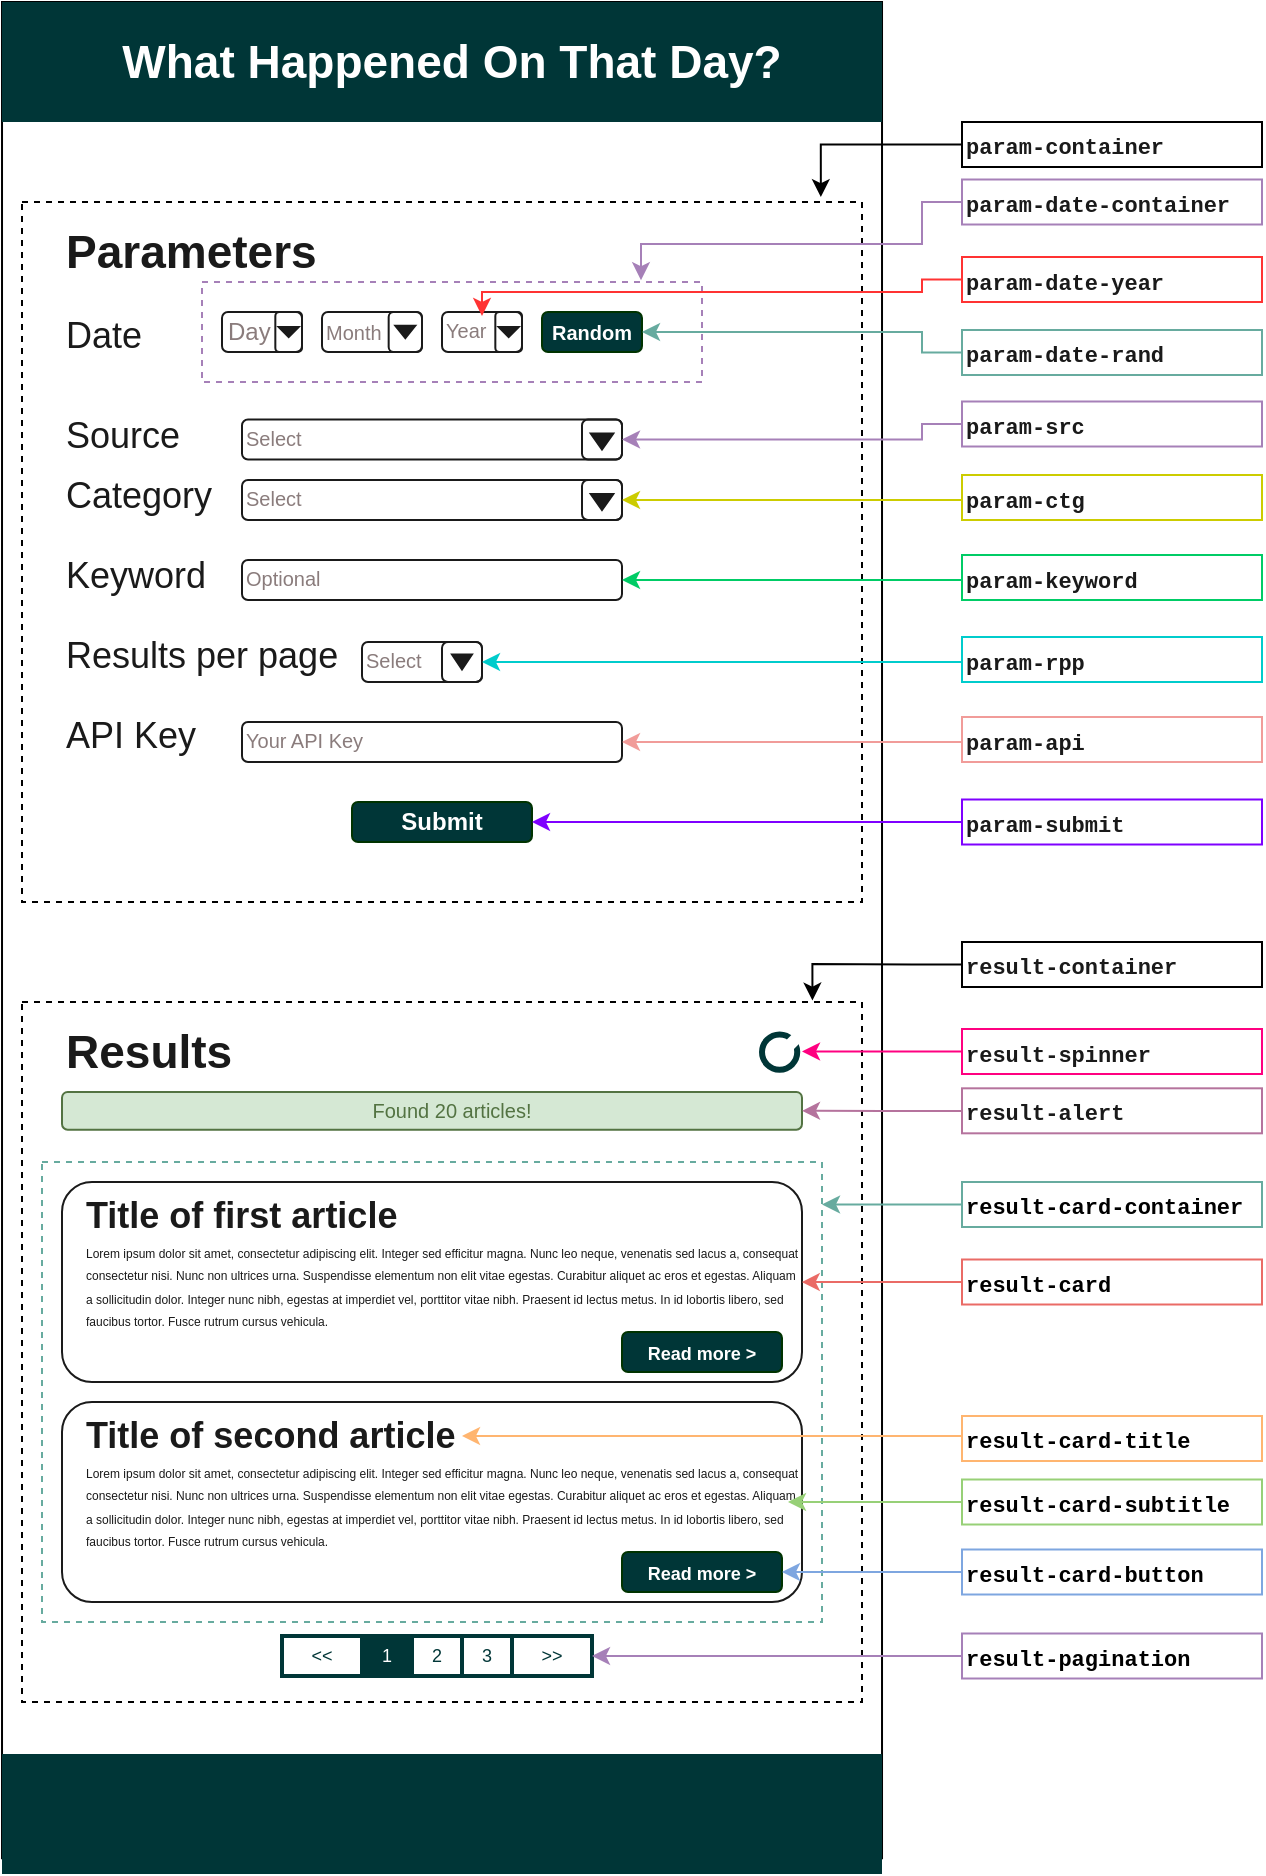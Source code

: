 <mxfile version="20.7.4" type="device"><diagram id="oCm2_WXpaMKiT0WMFbg2" name="Page-1"><mxGraphModel dx="1389" dy="626" grid="1" gridSize="10" guides="1" tooltips="1" connect="1" arrows="1" fold="1" page="0" pageScale="1" pageWidth="1169" pageHeight="827" math="0" shadow="0"><root><mxCell id="0"/><mxCell id="1" parent="0"/><mxCell id="-UzWEQXrL9eR-i7PNAqn-1" value="" style="rounded=0;whiteSpace=wrap;html=1;rotation=90;fillColor=#FFFFFF;strokeColor=default;movable=1;resizable=1;rotatable=1;deletable=1;editable=1;connectable=1;" parent="1" vertex="1"><mxGeometry x="-284.05" y="284.06" width="928.12" height="440" as="geometry"/></mxCell><mxCell id="-UzWEQXrL9eR-i7PNAqn-127" value="" style="rounded=0;whiteSpace=wrap;html=1;strokeColor=#000000;strokeWidth=1;fontFamily=Courier New;fontSize=11;fontColor=#1A1A1A;fillColor=none;dashed=1;movable=1;resizable=1;rotatable=1;deletable=1;editable=1;connectable=1;" parent="1" vertex="1"><mxGeometry x="-30" y="140" width="420" height="350" as="geometry"/></mxCell><mxCell id="-UzWEQXrL9eR-i7PNAqn-124" value="" style="rounded=0;whiteSpace=wrap;html=1;strokeColor=#000000;strokeWidth=1;fontFamily=Courier New;fontSize=11;fontColor=#1A1A1A;fillColor=none;dashed=1;" parent="1" vertex="1"><mxGeometry x="-30" y="540" width="420" height="350" as="geometry"/></mxCell><mxCell id="-CjYnDzaiZ_8pXPsPcxh-1" value="" style="rounded=0;whiteSpace=wrap;html=1;strokeColor=#A680B8;strokeWidth=1;fontFamily=Courier New;fontSize=11;fontColor=#1A1A1A;fillColor=none;dashed=1;movable=1;resizable=1;rotatable=1;deletable=1;editable=1;connectable=1;" parent="1" vertex="1"><mxGeometry x="60" y="180" width="250" height="50" as="geometry"/></mxCell><mxCell id="-UzWEQXrL9eR-i7PNAqn-115" value="" style="rounded=0;whiteSpace=wrap;html=1;strokeColor=#67AB9F;strokeWidth=1;fontFamily=Courier New;fontSize=11;fontColor=#1A1A1A;fillColor=none;dashed=1;" parent="1" vertex="1"><mxGeometry x="-20" y="620" width="390" height="230" as="geometry"/></mxCell><mxCell id="-UzWEQXrL9eR-i7PNAqn-2" value="" style="rounded=0;whiteSpace=wrap;html=1;fillColor=#003637;fontColor=#ffffff;strokeColor=none;" parent="1" vertex="1"><mxGeometry x="-40" y="40" width="440" height="60" as="geometry"/></mxCell><mxCell id="-UzWEQXrL9eR-i7PNAqn-3" value="&lt;font color=&quot;#ffffff&quot; style=&quot;font-size: 23px;&quot;&gt;&lt;b style=&quot;&quot;&gt;What Happened On That Day?&lt;/b&gt;&lt;/font&gt;" style="text;html=1;strokeColor=none;fillColor=none;align=center;verticalAlign=middle;whiteSpace=wrap;rounded=0;" parent="1" vertex="1"><mxGeometry x="-5" y="40" width="380" height="60" as="geometry"/></mxCell><mxCell id="-UzWEQXrL9eR-i7PNAqn-4" value="&lt;font color=&quot;#1a1a1a&quot;&gt;&lt;b&gt;Parameters&lt;/b&gt;&lt;/font&gt;" style="text;html=1;align=left;verticalAlign=middle;whiteSpace=wrap;rounded=0;fontSize=23;" parent="1" vertex="1"><mxGeometry x="-10" y="150" width="160" height="30" as="geometry"/></mxCell><mxCell id="-UzWEQXrL9eR-i7PNAqn-5" value="&lt;font style=&quot;font-size: 18px;&quot;&gt;Date&lt;/font&gt;" style="text;html=1;strokeColor=none;fillColor=none;align=left;verticalAlign=middle;whiteSpace=wrap;rounded=0;fontSize=23;fontColor=#1A1A1A;" parent="1" vertex="1"><mxGeometry x="-10" y="190" width="60" height="30" as="geometry"/></mxCell><mxCell id="-UzWEQXrL9eR-i7PNAqn-10" value="" style="group" parent="1" vertex="1" connectable="0"><mxGeometry x="70" y="195" width="40" height="25" as="geometry"/></mxCell><mxCell id="-UzWEQXrL9eR-i7PNAqn-7" value="" style="rounded=1;whiteSpace=wrap;html=1;fontSize=18;fontColor=#1A1A1A;fillColor=none;strokeColor=#1A1A1A;strokeWidth=1;" parent="-UzWEQXrL9eR-i7PNAqn-10" vertex="1"><mxGeometry width="40" height="20" as="geometry"/></mxCell><mxCell id="-UzWEQXrL9eR-i7PNAqn-8" value="" style="rounded=1;whiteSpace=wrap;html=1;strokeColor=#1A1A1A;strokeWidth=1;fontSize=18;fontColor=#1A1A1A;fillColor=none;" parent="-UzWEQXrL9eR-i7PNAqn-10" vertex="1"><mxGeometry x="26.667" width="13.333" height="20" as="geometry"/></mxCell><mxCell id="-UzWEQXrL9eR-i7PNAqn-9" value="" style="triangle;whiteSpace=wrap;html=1;strokeColor=#1A1A1A;strokeWidth=1;fontSize=18;fontColor=#1A1A1A;fillColor=#1A1A1A;rotation=90;" parent="-UzWEQXrL9eR-i7PNAqn-10" vertex="1"><mxGeometry x="30.833" y="5" width="5" height="10" as="geometry"/></mxCell><mxCell id="-UzWEQXrL9eR-i7PNAqn-19" value="&lt;font color=&quot;#8a7c7c&quot; style=&quot;font-size: 12px;&quot;&gt;Day&lt;/font&gt;" style="text;html=1;strokeColor=none;fillColor=none;align=left;verticalAlign=middle;whiteSpace=wrap;rounded=0;strokeWidth=1;fontSize=18;fontColor=#1A1A1A;" parent="-UzWEQXrL9eR-i7PNAqn-10" vertex="1"><mxGeometry x="0.5" y="-2" width="19.5" height="20" as="geometry"/></mxCell><mxCell id="-UzWEQXrL9eR-i7PNAqn-11" value="" style="group" parent="1" vertex="1" connectable="0"><mxGeometry x="120" y="195" width="60" height="20" as="geometry"/></mxCell><mxCell id="r2Bh7aeyQHPM2BDeftLM-1" value="" style="group" vertex="1" connectable="0" parent="-UzWEQXrL9eR-i7PNAqn-11"><mxGeometry y="-2" width="50" height="22" as="geometry"/></mxCell><mxCell id="-UzWEQXrL9eR-i7PNAqn-12" value="" style="rounded=1;whiteSpace=wrap;html=1;fontSize=18;fontColor=#1A1A1A;fillColor=none;strokeColor=#1A1A1A;strokeWidth=1;" parent="r2Bh7aeyQHPM2BDeftLM-1" vertex="1"><mxGeometry y="2" width="50" height="20" as="geometry"/></mxCell><mxCell id="-UzWEQXrL9eR-i7PNAqn-13" value="" style="rounded=1;whiteSpace=wrap;html=1;strokeColor=#1A1A1A;strokeWidth=1;fontSize=18;fontColor=#1A1A1A;fillColor=none;" parent="r2Bh7aeyQHPM2BDeftLM-1" vertex="1"><mxGeometry x="33.333" y="2" width="16.667" height="20" as="geometry"/></mxCell><mxCell id="-UzWEQXrL9eR-i7PNAqn-14" value="" style="triangle;whiteSpace=wrap;html=1;strokeColor=#1A1A1A;strokeWidth=1;fontSize=18;fontColor=#1A1A1A;fillColor=#1A1A1A;rotation=90;" parent="r2Bh7aeyQHPM2BDeftLM-1" vertex="1"><mxGeometry x="38.542" y="7" width="6.25" height="10" as="geometry"/></mxCell><mxCell id="-UzWEQXrL9eR-i7PNAqn-20" value="&lt;font color=&quot;#8a7c7c&quot; style=&quot;font-size: 10px;&quot;&gt;Month&lt;/font&gt;" style="text;html=1;strokeColor=none;fillColor=none;align=left;verticalAlign=middle;whiteSpace=wrap;rounded=0;strokeWidth=1;fontSize=18;fontColor=#1A1A1A;" parent="r2Bh7aeyQHPM2BDeftLM-1" vertex="1"><mxGeometry width="25" height="20" as="geometry"/></mxCell><mxCell id="-UzWEQXrL9eR-i7PNAqn-15" value="" style="group" parent="1" vertex="1" connectable="0"><mxGeometry x="180" y="195" width="40" height="20" as="geometry"/></mxCell><mxCell id="-UzWEQXrL9eR-i7PNAqn-16" value="" style="rounded=1;whiteSpace=wrap;html=1;fontSize=18;fontColor=#1A1A1A;fillColor=none;strokeColor=#1A1A1A;strokeWidth=1;" parent="-UzWEQXrL9eR-i7PNAqn-15" vertex="1"><mxGeometry width="40" height="20" as="geometry"/></mxCell><mxCell id="-UzWEQXrL9eR-i7PNAqn-17" value="" style="rounded=1;whiteSpace=wrap;html=1;strokeColor=#1A1A1A;strokeWidth=1;fontSize=18;fontColor=#1A1A1A;fillColor=none;" parent="-UzWEQXrL9eR-i7PNAqn-15" vertex="1"><mxGeometry x="26.667" width="13.333" height="20" as="geometry"/></mxCell><mxCell id="-UzWEQXrL9eR-i7PNAqn-18" value="" style="triangle;whiteSpace=wrap;html=1;strokeColor=#1A1A1A;strokeWidth=1;fontSize=18;fontColor=#1A1A1A;fillColor=#1A1A1A;rotation=90;" parent="-UzWEQXrL9eR-i7PNAqn-15" vertex="1"><mxGeometry x="30.833" y="5" width="5" height="10" as="geometry"/></mxCell><mxCell id="-UzWEQXrL9eR-i7PNAqn-21" value="&lt;font color=&quot;#8a7c7c&quot; style=&quot;font-size: 10px;&quot;&gt;Year&lt;/font&gt;" style="text;html=1;strokeColor=none;fillColor=none;align=left;verticalAlign=middle;whiteSpace=wrap;rounded=0;strokeWidth=1;fontSize=18;fontColor=#1A1A1A;" parent="-UzWEQXrL9eR-i7PNAqn-15" vertex="1"><mxGeometry y="-3" width="20" height="20" as="geometry"/></mxCell><mxCell id="-UzWEQXrL9eR-i7PNAqn-22" value="&lt;font style=&quot;font-size: 18px;&quot;&gt;Category&lt;/font&gt;" style="text;html=1;strokeColor=none;fillColor=none;align=left;verticalAlign=middle;whiteSpace=wrap;rounded=0;fontSize=23;fontColor=#1A1A1A;" parent="1" vertex="1"><mxGeometry x="-10" y="270" width="90" height="30" as="geometry"/></mxCell><mxCell id="-UzWEQXrL9eR-i7PNAqn-23" value="" style="group" parent="1" vertex="1" connectable="0"><mxGeometry x="80" y="279" width="190" height="21.25" as="geometry"/></mxCell><mxCell id="-UzWEQXrL9eR-i7PNAqn-24" value="" style="rounded=1;whiteSpace=wrap;html=1;fontSize=18;fontColor=#1A1A1A;fillColor=none;strokeColor=#1A1A1A;strokeWidth=1;" parent="-UzWEQXrL9eR-i7PNAqn-23" vertex="1"><mxGeometry width="190" height="20" as="geometry"/></mxCell><mxCell id="-UzWEQXrL9eR-i7PNAqn-25" value="" style="rounded=1;whiteSpace=wrap;html=1;strokeColor=#1A1A1A;strokeWidth=1;fontSize=18;fontColor=#1A1A1A;fillColor=none;" parent="-UzWEQXrL9eR-i7PNAqn-23" vertex="1"><mxGeometry x="170" width="20" height="20" as="geometry"/></mxCell><mxCell id="-UzWEQXrL9eR-i7PNAqn-26" value="" style="triangle;whiteSpace=wrap;html=1;strokeColor=#1A1A1A;strokeWidth=1;fontSize=18;fontColor=#1A1A1A;fillColor=#1A1A1A;rotation=90;" parent="-UzWEQXrL9eR-i7PNAqn-23" vertex="1"><mxGeometry x="176.01" y="5.39" width="7.97" height="11.25" as="geometry"/></mxCell><mxCell id="-UzWEQXrL9eR-i7PNAqn-27" value="&lt;font color=&quot;#8a7c7c&quot; style=&quot;font-size: 10px;&quot;&gt;Select&lt;/font&gt;" style="text;html=1;strokeColor=none;fillColor=none;align=left;verticalAlign=middle;whiteSpace=wrap;rounded=0;strokeWidth=1;fontSize=18;fontColor=#1A1A1A;" parent="-UzWEQXrL9eR-i7PNAqn-23" vertex="1"><mxGeometry y="-3" width="47.5" height="20" as="geometry"/></mxCell><mxCell id="-UzWEQXrL9eR-i7PNAqn-30" value="&lt;b&gt;Submit&lt;/b&gt;" style="rounded=1;whiteSpace=wrap;html=1;strokeColor=#003300;strokeWidth=1;fontSize=12;fontColor=#ffffff;fillColor=#003637;" parent="1" vertex="1"><mxGeometry x="135" y="440" width="90" height="20" as="geometry"/></mxCell><mxCell id="-UzWEQXrL9eR-i7PNAqn-48" value="" style="rounded=0;whiteSpace=wrap;html=1;fillColor=#003637;fontColor=#ffffff;strokeColor=none;movable=1;resizable=1;rotatable=1;deletable=1;editable=1;connectable=1;" parent="1" vertex="1"><mxGeometry x="-40" y="916" width="440" height="60" as="geometry"/></mxCell><mxCell id="-UzWEQXrL9eR-i7PNAqn-52" value="&lt;font style=&quot;font-size: 18px;&quot;&gt;Keyword&lt;/font&gt;" style="text;html=1;strokeColor=none;fillColor=none;align=left;verticalAlign=middle;whiteSpace=wrap;rounded=0;fontSize=23;fontColor=#1A1A1A;" parent="1" vertex="1"><mxGeometry x="-10" y="310" width="90" height="30" as="geometry"/></mxCell><mxCell id="-UzWEQXrL9eR-i7PNAqn-53" value="" style="group" parent="1" vertex="1" connectable="0"><mxGeometry x="80" y="319" width="190" height="21.25" as="geometry"/></mxCell><mxCell id="-UzWEQXrL9eR-i7PNAqn-54" value="" style="rounded=1;whiteSpace=wrap;html=1;fontSize=18;fontColor=#1A1A1A;fillColor=none;strokeColor=#1A1A1A;strokeWidth=1;" parent="-UzWEQXrL9eR-i7PNAqn-53" vertex="1"><mxGeometry width="190" height="20" as="geometry"/></mxCell><mxCell id="-UzWEQXrL9eR-i7PNAqn-57" value="&lt;font color=&quot;#8a7c7c&quot; style=&quot;font-size: 10px;&quot;&gt;Optional&lt;/font&gt;" style="text;html=1;strokeColor=none;fillColor=none;align=left;verticalAlign=middle;whiteSpace=wrap;rounded=0;strokeWidth=1;fontSize=18;fontColor=#1A1A1A;" parent="-UzWEQXrL9eR-i7PNAqn-53" vertex="1"><mxGeometry y="-3" width="70" height="20" as="geometry"/></mxCell><mxCell id="-UzWEQXrL9eR-i7PNAqn-58" value="&lt;font style=&quot;font-size: 18px;&quot;&gt;Results per page&lt;/font&gt;" style="text;html=1;strokeColor=none;fillColor=none;align=left;verticalAlign=middle;whiteSpace=wrap;rounded=0;fontSize=23;fontColor=#1A1A1A;" parent="1" vertex="1"><mxGeometry x="-10" y="350" width="140" height="30" as="geometry"/></mxCell><mxCell id="-UzWEQXrL9eR-i7PNAqn-59" value="" style="group" parent="1" vertex="1" connectable="0"><mxGeometry x="140" y="360" width="60" height="20" as="geometry"/></mxCell><mxCell id="-UzWEQXrL9eR-i7PNAqn-60" value="" style="rounded=1;whiteSpace=wrap;html=1;fontSize=18;fontColor=#1A1A1A;fillColor=none;strokeColor=#1A1A1A;strokeWidth=1;" parent="-UzWEQXrL9eR-i7PNAqn-59" vertex="1"><mxGeometry width="60" height="20" as="geometry"/></mxCell><mxCell id="-UzWEQXrL9eR-i7PNAqn-61" value="" style="rounded=1;whiteSpace=wrap;html=1;strokeColor=#1A1A1A;strokeWidth=1;fontSize=18;fontColor=#1A1A1A;fillColor=none;" parent="-UzWEQXrL9eR-i7PNAqn-59" vertex="1"><mxGeometry x="40" width="20" height="20" as="geometry"/></mxCell><mxCell id="-UzWEQXrL9eR-i7PNAqn-62" value="" style="triangle;whiteSpace=wrap;html=1;strokeColor=#1A1A1A;strokeWidth=1;fontSize=18;fontColor=#1A1A1A;fillColor=#1A1A1A;rotation=90;" parent="-UzWEQXrL9eR-i7PNAqn-59" vertex="1"><mxGeometry x="46.25" y="5" width="7.5" height="10" as="geometry"/></mxCell><mxCell id="-UzWEQXrL9eR-i7PNAqn-63" value="&lt;font color=&quot;#8a7c7c&quot; style=&quot;font-size: 10px;&quot;&gt;Select&lt;/font&gt;" style="text;html=1;strokeColor=none;fillColor=none;align=left;verticalAlign=middle;whiteSpace=wrap;rounded=0;strokeWidth=1;fontSize=18;fontColor=#1A1A1A;" parent="-UzWEQXrL9eR-i7PNAqn-59" vertex="1"><mxGeometry y="-3" width="30" height="20" as="geometry"/></mxCell><mxCell id="-UzWEQXrL9eR-i7PNAqn-29" value="&lt;font color=&quot;#1a1a1a&quot;&gt;&lt;b&gt;Results&lt;/b&gt;&lt;/font&gt;" style="text;html=1;align=left;verticalAlign=middle;whiteSpace=wrap;rounded=0;fontSize=23;" parent="1" vertex="1"><mxGeometry x="-10" y="550" width="90" height="30" as="geometry"/></mxCell><mxCell id="-UzWEQXrL9eR-i7PNAqn-37" value="" style="group" parent="1" vertex="1" connectable="0"><mxGeometry x="-10" y="630" width="370" height="100" as="geometry"/></mxCell><mxCell id="-UzWEQXrL9eR-i7PNAqn-31" value="" style="rounded=1;whiteSpace=wrap;html=1;strokeColor=#1A1A1A;strokeWidth=1;fontSize=12;fontColor=#8A7C7C;fillColor=none;" parent="-UzWEQXrL9eR-i7PNAqn-37" vertex="1"><mxGeometry width="370" height="100" as="geometry"/></mxCell><mxCell id="-UzWEQXrL9eR-i7PNAqn-32" value="&lt;font style=&quot;font-size: 18px;&quot;&gt;&lt;b&gt;Title of first article&lt;/b&gt;&lt;/font&gt;" style="text;html=1;strokeColor=none;fillColor=none;align=left;verticalAlign=middle;whiteSpace=wrap;rounded=0;fontSize=23;fontColor=#1A1A1A;" parent="-UzWEQXrL9eR-i7PNAqn-37" vertex="1"><mxGeometry x="10" width="190" height="30" as="geometry"/></mxCell><mxCell id="-UzWEQXrL9eR-i7PNAqn-34" value="&lt;p style=&quot;line-height: 22%;&quot;&gt;&lt;font style=&quot;font-size: 6px;&quot;&gt;Lorem ipsum dolor sit amet, consectetur adipiscing elit. Integer sed efficitur magna. Nunc leo neque, venenatis sed lacus a, consequat consectetur nisi. Nunc non ultrices urna. Suspendisse elementum non elit vitae egestas. Curabitur aliquet ac eros et egestas. Aliquam a sollicitudin dolor. Integer nunc nibh, egestas at imperdiet vel, porttitor vitae nibh. Praesent id lectus metus. In id lobortis libero, sed faucibus tortor. Fusce rutrum cursus vehicula. &lt;/font&gt;&lt;/p&gt;" style="text;html=1;strokeColor=none;fillColor=none;align=left;verticalAlign=middle;whiteSpace=wrap;rounded=0;fontSize=23;fontColor=#1A1A1A;" parent="-UzWEQXrL9eR-i7PNAqn-37" vertex="1"><mxGeometry x="10" y="25" width="360" height="50" as="geometry"/></mxCell><mxCell id="-UzWEQXrL9eR-i7PNAqn-35" value="&lt;p style=&quot;line-height: 100%;&quot;&gt;&lt;b&gt;&lt;font style=&quot;font-size: 9px;&quot;&gt;Read more &amp;gt;&lt;/font&gt;&lt;/b&gt;&lt;/p&gt;" style="rounded=1;whiteSpace=wrap;html=1;strokeColor=#003300;strokeWidth=1;fontSize=12;fontColor=#ffffff;fillColor=#003637;" parent="-UzWEQXrL9eR-i7PNAqn-37" vertex="1"><mxGeometry x="280" y="75" width="80" height="20" as="geometry"/></mxCell><mxCell id="-UzWEQXrL9eR-i7PNAqn-71" value="" style="group" parent="1" vertex="1" connectable="0"><mxGeometry x="-10" y="740" width="370" height="100" as="geometry"/></mxCell><mxCell id="-UzWEQXrL9eR-i7PNAqn-39" value="" style="rounded=1;whiteSpace=wrap;html=1;strokeColor=#1A1A1A;strokeWidth=1;fontSize=12;fontColor=#8A7C7C;fillColor=none;container=0;" parent="-UzWEQXrL9eR-i7PNAqn-71" vertex="1"><mxGeometry width="370" height="100" as="geometry"/></mxCell><mxCell id="-UzWEQXrL9eR-i7PNAqn-40" value="&lt;font style=&quot;font-size: 18px;&quot;&gt;&lt;b&gt;Title of second article&lt;/b&gt;&lt;/font&gt;" style="text;html=1;strokeColor=none;fillColor=none;align=left;verticalAlign=middle;whiteSpace=wrap;rounded=0;fontSize=23;fontColor=#1A1A1A;" parent="-UzWEQXrL9eR-i7PNAqn-71" vertex="1"><mxGeometry x="10" width="190" height="30" as="geometry"/></mxCell><mxCell id="-UzWEQXrL9eR-i7PNAqn-41" value="&lt;p style=&quot;line-height: 22%;&quot;&gt;&lt;font style=&quot;font-size: 6px;&quot;&gt;Lorem ipsum dolor sit amet, consectetur adipiscing elit. Integer sed efficitur magna. Nunc leo neque, venenatis sed lacus a, consequat consectetur nisi. Nunc non ultrices urna. Suspendisse elementum non elit vitae egestas. Curabitur aliquet ac eros et egestas. Aliquam a sollicitudin dolor. Integer nunc nibh, egestas at imperdiet vel, porttitor vitae nibh. Praesent id lectus metus. In id lobortis libero, sed faucibus tortor. Fusce rutrum cursus vehicula. &lt;/font&gt;&lt;/p&gt;" style="text;html=1;strokeColor=none;fillColor=none;align=left;verticalAlign=middle;whiteSpace=wrap;rounded=0;fontSize=23;fontColor=#1A1A1A;" parent="-UzWEQXrL9eR-i7PNAqn-71" vertex="1"><mxGeometry x="10" y="25" width="360" height="50" as="geometry"/></mxCell><mxCell id="-UzWEQXrL9eR-i7PNAqn-42" value="&lt;p style=&quot;line-height: 100%;&quot;&gt;&lt;b&gt;&lt;font style=&quot;font-size: 9px;&quot;&gt;Read more &amp;gt;&lt;/font&gt;&lt;/b&gt;&lt;/p&gt;" style="rounded=1;whiteSpace=wrap;html=1;strokeColor=#003300;strokeWidth=1;fontSize=12;fontColor=#ffffff;fillColor=#003637;" parent="-UzWEQXrL9eR-i7PNAqn-71" vertex="1"><mxGeometry x="280" y="75" width="80" height="20" as="geometry"/></mxCell><mxCell id="-UzWEQXrL9eR-i7PNAqn-72" value="" style="group" parent="1" vertex="1" connectable="0"><mxGeometry x="100" y="857" width="155" height="20" as="geometry"/></mxCell><mxCell id="-UzWEQXrL9eR-i7PNAqn-69" value="&lt;font&gt;&amp;gt;&amp;gt;&lt;/font&gt;" style="rounded=0;whiteSpace=wrap;html=1;strokeColor=#003637;strokeWidth=2;fontSize=9;fontColor=#003637;fillColor=none;" parent="-UzWEQXrL9eR-i7PNAqn-72" vertex="1"><mxGeometry x="115" width="40" height="20" as="geometry"/></mxCell><mxCell id="-UzWEQXrL9eR-i7PNAqn-65" value="&lt;font&gt;&amp;lt;&amp;lt;&lt;/font&gt;" style="rounded=0;whiteSpace=wrap;html=1;strokeColor=#003637;strokeWidth=2;fontSize=9;fontColor=#003637;fillColor=none;" parent="-UzWEQXrL9eR-i7PNAqn-72" vertex="1"><mxGeometry width="40" height="20" as="geometry"/></mxCell><mxCell id="-UzWEQXrL9eR-i7PNAqn-66" value="&lt;font color=&quot;#ffffff&quot;&gt;1&lt;/font&gt;" style="rounded=0;whiteSpace=wrap;html=1;strokeColor=#003637;strokeWidth=2;fontSize=9;fontColor=#8A7C7C;fillColor=#003637;" parent="-UzWEQXrL9eR-i7PNAqn-72" vertex="1"><mxGeometry x="40" width="25" height="20" as="geometry"/></mxCell><mxCell id="-UzWEQXrL9eR-i7PNAqn-67" value="&lt;font&gt;2&lt;/font&gt;" style="rounded=0;whiteSpace=wrap;html=1;strokeColor=#003637;strokeWidth=2;fontSize=9;fontColor=#003637;fillColor=none;" parent="-UzWEQXrL9eR-i7PNAqn-72" vertex="1"><mxGeometry x="65" width="25" height="20" as="geometry"/></mxCell><mxCell id="-UzWEQXrL9eR-i7PNAqn-68" value="&lt;font&gt;3&lt;/font&gt;" style="rounded=0;whiteSpace=wrap;html=1;strokeColor=#003637;strokeWidth=2;fontSize=9;fontColor=#003637;fillColor=none;" parent="-UzWEQXrL9eR-i7PNAqn-72" vertex="1"><mxGeometry x="90" width="25" height="20" as="geometry"/></mxCell><mxCell id="-UzWEQXrL9eR-i7PNAqn-75" value="" style="group" parent="1" vertex="1" connectable="0"><mxGeometry x="340" y="554" width="21.34" height="19.87" as="geometry"/></mxCell><mxCell id="-UzWEQXrL9eR-i7PNAqn-50" value="" style="ellipse;whiteSpace=wrap;html=1;aspect=fixed;strokeColor=#003637;strokeWidth=3;fontSize=9;fontColor=#ffffff;fillColor=none;" parent="-UzWEQXrL9eR-i7PNAqn-75" vertex="1"><mxGeometry y="2.254" width="17.616" height="17.616" as="geometry"/></mxCell><mxCell id="-UzWEQXrL9eR-i7PNAqn-74" value="" style="rounded=0;whiteSpace=wrap;html=1;strokeColor=none;strokeWidth=2;fontSize=9;fontColor=#3399FF;fillColor=#FFFFFF;rotation=-225;" parent="-UzWEQXrL9eR-i7PNAqn-75" vertex="1"><mxGeometry x="11.745" y="2.254" width="8.809" height="5.872" as="geometry"/></mxCell><mxCell id="-UzWEQXrL9eR-i7PNAqn-86" style="edgeStyle=orthogonalEdgeStyle;rounded=0;orthogonalLoop=1;jettySize=auto;html=1;exitX=0;exitY=0.5;exitDx=0;exitDy=0;entryX=1;entryY=0.25;entryDx=0;entryDy=0;fontFamily=Courier New;fontSize=11;fontColor=#1A1A1A;fillColor=#e51400;strokeColor=#FF3333;" parent="1" source="-UzWEQXrL9eR-i7PNAqn-78" target="-UzWEQXrL9eR-i7PNAqn-21" edge="1"><mxGeometry relative="1" as="geometry"><Array as="points"><mxPoint x="420" y="179"/><mxPoint x="420" y="185"/><mxPoint x="200" y="185"/></Array></mxGeometry></mxCell><mxCell id="-UzWEQXrL9eR-i7PNAqn-78" value="&lt;span style=&quot;border-color: var(--border-color); color: rgb(26, 26, 26); font-family: &amp;quot;Courier New&amp;quot;; font-size: 11px; font-style: normal; font-variant-ligatures: normal; font-variant-caps: normal; letter-spacing: normal; orphans: 2; text-align: left; text-indent: 0px; text-transform: none; widows: 2; word-spacing: 0px; -webkit-text-stroke-width: 0px; text-decoration-thickness: initial; text-decoration-style: initial; text-decoration-color: initial; background-color: rgb(255, 255, 255);&quot;&gt;param-date-year&lt;br&gt;&lt;/span&gt;" style="text;whiteSpace=wrap;html=1;fontSize=11;fontFamily=Courier New;fontColor=#1A1A1A;strokeColor=#FF3333;fillColor=default;fontStyle=1" parent="1" vertex="1"><mxGeometry x="440" y="167.5" width="150" height="22.5" as="geometry"/></mxCell><mxCell id="-UzWEQXrL9eR-i7PNAqn-88" style="edgeStyle=orthogonalEdgeStyle;rounded=0;orthogonalLoop=1;jettySize=auto;html=1;exitX=0;exitY=0.5;exitDx=0;exitDy=0;entryX=1;entryY=0.5;entryDx=0;entryDy=0;strokeColor=#CCCC00;fontFamily=Courier New;fontSize=11;fontColor=#1A1A1A;" parent="1" source="-UzWEQXrL9eR-i7PNAqn-82" target="-UzWEQXrL9eR-i7PNAqn-25" edge="1"><mxGeometry relative="1" as="geometry"><mxPoint x="175" y="275.5" as="targetPoint"/><Array as="points"><mxPoint x="440" y="289"/></Array></mxGeometry></mxCell><mxCell id="-UzWEQXrL9eR-i7PNAqn-82" value="&lt;b style=&quot;border-color: var(--border-color);&quot;&gt;param-ctg&lt;br&gt;&lt;/b&gt;" style="text;whiteSpace=wrap;html=1;fontSize=11;fontFamily=Courier New;fontColor=#1A1A1A;strokeColor=#CCCC00;fillColor=default;fontStyle=1" parent="1" vertex="1"><mxGeometry x="440" y="276.5" width="150" height="22.5" as="geometry"/></mxCell><mxCell id="-UzWEQXrL9eR-i7PNAqn-95" style="edgeStyle=orthogonalEdgeStyle;rounded=0;orthogonalLoop=1;jettySize=auto;html=1;entryX=1;entryY=0.5;entryDx=0;entryDy=0;strokeColor=#00CC66;fontFamily=Courier New;fontSize=11;fontColor=#1A1A1A;exitX=0;exitY=0.5;exitDx=0;exitDy=0;" parent="1" source="-UzWEQXrL9eR-i7PNAqn-94" target="-UzWEQXrL9eR-i7PNAqn-54" edge="1"><mxGeometry relative="1" as="geometry"><Array as="points"><mxPoint x="460" y="329"/></Array></mxGeometry></mxCell><mxCell id="-UzWEQXrL9eR-i7PNAqn-94" value="&lt;b style=&quot;border-color: var(--border-color);&quot;&gt;param-keyword&lt;br&gt;&lt;/b&gt;" style="text;whiteSpace=wrap;html=1;fontSize=11;fontFamily=Courier New;fontColor=#1A1A1A;strokeColor=#00CC66;fillColor=default;fontStyle=1" parent="1" vertex="1"><mxGeometry x="440" y="316.5" width="150" height="22.5" as="geometry"/></mxCell><mxCell id="-UzWEQXrL9eR-i7PNAqn-97" style="edgeStyle=orthogonalEdgeStyle;rounded=0;orthogonalLoop=1;jettySize=auto;html=1;exitX=0;exitY=0.5;exitDx=0;exitDy=0;strokeColor=#00CCCC;fontFamily=Courier New;fontSize=11;fontColor=#1A1A1A;" parent="1" source="-UzWEQXrL9eR-i7PNAqn-96" target="-UzWEQXrL9eR-i7PNAqn-61" edge="1"><mxGeometry relative="1" as="geometry"><Array as="points"><mxPoint x="440" y="370"/></Array></mxGeometry></mxCell><mxCell id="-UzWEQXrL9eR-i7PNAqn-96" value="&lt;b style=&quot;border-color: var(--border-color);&quot;&gt;param-rpp&lt;br&gt;&lt;/b&gt;" style="text;whiteSpace=wrap;html=1;fontSize=11;fontFamily=Courier New;fontColor=#1A1A1A;strokeColor=#00CCCC;fillColor=default;fontStyle=1" parent="1" vertex="1"><mxGeometry x="440" y="357.5" width="150" height="22.5" as="geometry"/></mxCell><mxCell id="-UzWEQXrL9eR-i7PNAqn-99" style="edgeStyle=orthogonalEdgeStyle;rounded=0;orthogonalLoop=1;jettySize=auto;html=1;entryX=1;entryY=0.5;entryDx=0;entryDy=0;strokeColor=#7F00FF;fontFamily=Courier New;fontSize=11;fontColor=#1A1A1A;" parent="1" source="-UzWEQXrL9eR-i7PNAqn-98" target="-UzWEQXrL9eR-i7PNAqn-30" edge="1"><mxGeometry relative="1" as="geometry"/></mxCell><mxCell id="-UzWEQXrL9eR-i7PNAqn-98" value="&lt;b style=&quot;border-color: var(--border-color);&quot;&gt;param-submit&lt;br&gt;&lt;/b&gt;" style="text;whiteSpace=wrap;html=1;fontSize=11;fontFamily=Courier New;fontColor=#1A1A1A;strokeColor=#7F00FF;fillColor=default;fontStyle=1" parent="1" vertex="1"><mxGeometry x="440" y="438.75" width="150" height="22.5" as="geometry"/></mxCell><mxCell id="-UzWEQXrL9eR-i7PNAqn-101" style="edgeStyle=orthogonalEdgeStyle;rounded=0;orthogonalLoop=1;jettySize=auto;html=1;strokeColor=#FF0080;fontFamily=Courier New;fontSize=11;fontColor=#1A1A1A;" parent="1" source="-UzWEQXrL9eR-i7PNAqn-100" edge="1"><mxGeometry relative="1" as="geometry"><mxPoint x="360" y="564.75" as="targetPoint"/></mxGeometry></mxCell><mxCell id="-UzWEQXrL9eR-i7PNAqn-100" value="&lt;b style=&quot;border-color: var(--border-color);&quot;&gt;result-spinner&lt;br&gt;&lt;/b&gt;" style="text;whiteSpace=wrap;html=1;fontSize=11;fontFamily=Courier New;fontColor=#1A1A1A;strokeColor=#FF0080;fillColor=default;fontStyle=1" parent="1" vertex="1"><mxGeometry x="440" y="553.5" width="150" height="22.5" as="geometry"/></mxCell><mxCell id="-UzWEQXrL9eR-i7PNAqn-104" style="edgeStyle=orthogonalEdgeStyle;rounded=0;orthogonalLoop=1;jettySize=auto;html=1;strokeColor=#67AB9F;fontFamily=Courier New;fontSize=11;fontColor=#1A1A1A;" parent="1" source="-UzWEQXrL9eR-i7PNAqn-102" edge="1"><mxGeometry relative="1" as="geometry"><mxPoint x="370" y="641.25" as="targetPoint"/></mxGeometry></mxCell><mxCell id="-UzWEQXrL9eR-i7PNAqn-102" value="&lt;b style=&quot;border-color: var(--border-color);&quot;&gt;result-card-container&lt;br&gt;&lt;/b&gt;" style="text;whiteSpace=wrap;html=1;fontSize=11;fontFamily=Courier New;fontColor=#000000;strokeColor=#67AB9F;fillColor=none;fontStyle=1" parent="1" vertex="1"><mxGeometry x="440" y="630" width="150" height="22.5" as="geometry"/></mxCell><mxCell id="-UzWEQXrL9eR-i7PNAqn-107" style="edgeStyle=orthogonalEdgeStyle;rounded=0;orthogonalLoop=1;jettySize=auto;html=1;entryX=0.974;entryY=0.261;entryDx=0;entryDy=0;entryPerimeter=0;strokeColor=#EA6B66;fontFamily=Courier New;fontSize=11;fontColor=#1A1A1A;" parent="1" source="-UzWEQXrL9eR-i7PNAqn-106" edge="1"><mxGeometry relative="1" as="geometry"><mxPoint x="359.86" y="680.03" as="targetPoint"/></mxGeometry></mxCell><mxCell id="-UzWEQXrL9eR-i7PNAqn-106" value="&lt;b style=&quot;border-color: var(--border-color);&quot;&gt;result-card&lt;br&gt;&lt;/b&gt;" style="text;whiteSpace=wrap;html=1;fontSize=11;fontFamily=Courier New;fontColor=#000000;strokeColor=#EA6B66;fillColor=none;fontStyle=1" parent="1" vertex="1"><mxGeometry x="440" y="668.75" width="150" height="22.5" as="geometry"/></mxCell><mxCell id="-UzWEQXrL9eR-i7PNAqn-109" style="edgeStyle=orthogonalEdgeStyle;rounded=0;orthogonalLoop=1;jettySize=auto;html=1;strokeColor=#FFB570;fontFamily=Courier New;fontSize=11;fontColor=#1A1A1A;" parent="1" source="-UzWEQXrL9eR-i7PNAqn-108" edge="1"><mxGeometry relative="1" as="geometry"><mxPoint x="190" y="757" as="targetPoint"/><Array as="points"><mxPoint x="380" y="757"/><mxPoint x="380" y="757"/></Array></mxGeometry></mxCell><mxCell id="-UzWEQXrL9eR-i7PNAqn-108" value="&lt;b style=&quot;border-color: var(--border-color);&quot;&gt;result-card-title&lt;br&gt;&lt;/b&gt;" style="text;whiteSpace=wrap;html=1;fontSize=11;fontFamily=Courier New;fontColor=#000000;strokeColor=#FFB570;fillColor=none;fontStyle=1" parent="1" vertex="1"><mxGeometry x="440" y="747" width="150" height="22.5" as="geometry"/></mxCell><mxCell id="-UzWEQXrL9eR-i7PNAqn-111" style="edgeStyle=orthogonalEdgeStyle;rounded=0;orthogonalLoop=1;jettySize=auto;html=1;strokeColor=#97D077;fontFamily=Courier New;fontSize=11;fontColor=#1A1A1A;exitX=0;exitY=0.5;exitDx=0;exitDy=0;" parent="1" source="-UzWEQXrL9eR-i7PNAqn-110" edge="1"><mxGeometry relative="1" as="geometry"><mxPoint x="353" y="790" as="targetPoint"/><mxPoint x="433" y="790.04" as="sourcePoint"/></mxGeometry></mxCell><mxCell id="-UzWEQXrL9eR-i7PNAqn-110" value="&lt;b style=&quot;border-color: var(--border-color);&quot;&gt;result-card-subtitle&lt;br&gt;&lt;/b&gt;" style="text;whiteSpace=wrap;html=1;fontSize=11;fontFamily=Courier New;fontColor=#000000;strokeColor=#97D077;fillColor=none;fontStyle=1" parent="1" vertex="1"><mxGeometry x="440" y="778.75" width="150" height="22.5" as="geometry"/></mxCell><mxCell id="-UzWEQXrL9eR-i7PNAqn-114" style="edgeStyle=orthogonalEdgeStyle;rounded=0;orthogonalLoop=1;jettySize=auto;html=1;strokeColor=#7EA6E0;fontFamily=Courier New;fontSize=11;fontColor=#1A1A1A;entryX=1;entryY=0.5;entryDx=0;entryDy=0;" parent="1" source="-UzWEQXrL9eR-i7PNAqn-113" target="-UzWEQXrL9eR-i7PNAqn-42" edge="1"><mxGeometry relative="1" as="geometry"><mxPoint x="390" y="821.25" as="targetPoint"/></mxGeometry></mxCell><mxCell id="-UzWEQXrL9eR-i7PNAqn-113" value="&lt;b style=&quot;border-color: var(--border-color);&quot;&gt;result-card-button&lt;br&gt;&lt;/b&gt;" style="text;whiteSpace=wrap;html=1;fontSize=11;fontFamily=Courier New;fontColor=#000000;strokeColor=#7EA6E0;fillColor=none;fontStyle=1" parent="1" vertex="1"><mxGeometry x="440" y="813.75" width="150" height="22.5" as="geometry"/></mxCell><mxCell id="-UzWEQXrL9eR-i7PNAqn-117" style="edgeStyle=orthogonalEdgeStyle;rounded=0;orthogonalLoop=1;jettySize=auto;html=1;entryX=1;entryY=0.5;entryDx=0;entryDy=0;strokeColor=#A680B8;fontFamily=Courier New;fontSize=11;fontColor=#1A1A1A;" parent="1" source="-UzWEQXrL9eR-i7PNAqn-116" target="-UzWEQXrL9eR-i7PNAqn-69" edge="1"><mxGeometry relative="1" as="geometry"/></mxCell><mxCell id="-UzWEQXrL9eR-i7PNAqn-116" value="&lt;b style=&quot;border-color: var(--border-color);&quot;&gt;result-pagination&lt;br&gt;&lt;/b&gt;" style="text;whiteSpace=wrap;html=1;fontSize=11;fontFamily=Courier New;fontColor=#000000;strokeColor=#A680B8;fillColor=none;fontStyle=1" parent="1" vertex="1"><mxGeometry x="440" y="855.75" width="150" height="22.5" as="geometry"/></mxCell><mxCell id="-UzWEQXrL9eR-i7PNAqn-119" value="" style="group;fillColor=none;strokeColor=none;fontColor=none;noLabel=1;" parent="1" vertex="1" connectable="0"><mxGeometry x="-10" y="585" width="370" height="20" as="geometry"/></mxCell><mxCell id="-UzWEQXrL9eR-i7PNAqn-120" value="" style="rounded=1;whiteSpace=wrap;html=1;fontSize=18;fontColor=#1A1A1A;fillColor=#D5E8D4;strokeColor=#537342;strokeWidth=1;" parent="-UzWEQXrL9eR-i7PNAqn-119" vertex="1"><mxGeometry width="370" height="18.824" as="geometry"/></mxCell><mxCell id="-UzWEQXrL9eR-i7PNAqn-121" value="&lt;font style=&quot;font-size: 10px;&quot;&gt;Found 20 articles!&lt;/font&gt;" style="text;html=1;strokeColor=none;fillColor=none;align=center;verticalAlign=middle;whiteSpace=wrap;rounded=0;strokeWidth=1;fontSize=18;fontColor=#537342;" parent="-UzWEQXrL9eR-i7PNAqn-119" vertex="1"><mxGeometry x="38.947" y="-2" width="311.579" height="18.82" as="geometry"/></mxCell><mxCell id="-UzWEQXrL9eR-i7PNAqn-123" style="edgeStyle=orthogonalEdgeStyle;rounded=0;orthogonalLoop=1;jettySize=auto;html=1;entryX=1;entryY=0.5;entryDx=0;entryDy=0;strokeColor=#B5739D;fontFamily=Courier New;fontSize=11;fontColor=none;" parent="1" source="-UzWEQXrL9eR-i7PNAqn-122" target="-UzWEQXrL9eR-i7PNAqn-120" edge="1"><mxGeometry relative="1" as="geometry"/></mxCell><mxCell id="-UzWEQXrL9eR-i7PNAqn-122" value="&lt;b style=&quot;border-color: var(--border-color);&quot;&gt;result-alert&lt;br&gt;&lt;/b&gt;" style="text;whiteSpace=wrap;html=1;fontSize=11;fontFamily=Courier New;fontColor=#1A1A1A;strokeColor=#B5739D;fillColor=default;fontStyle=1" parent="1" vertex="1"><mxGeometry x="440" y="583.16" width="150" height="22.5" as="geometry"/></mxCell><mxCell id="-UzWEQXrL9eR-i7PNAqn-126" style="edgeStyle=orthogonalEdgeStyle;rounded=0;orthogonalLoop=1;jettySize=auto;html=1;entryX=0.941;entryY=-0.002;entryDx=0;entryDy=0;entryPerimeter=0;strokeColor=#000000;fontFamily=Courier New;fontSize=11;fontColor=none;" parent="1" source="-UzWEQXrL9eR-i7PNAqn-125" target="-UzWEQXrL9eR-i7PNAqn-124" edge="1"><mxGeometry relative="1" as="geometry"><Array as="points"><mxPoint x="415" y="521"/><mxPoint x="365" y="521"/></Array></mxGeometry></mxCell><mxCell id="-UzWEQXrL9eR-i7PNAqn-125" value="&lt;b style=&quot;border-color: var(--border-color);&quot;&gt;result-container&lt;br&gt;&lt;/b&gt;" style="text;whiteSpace=wrap;html=1;fontSize=11;fontFamily=Courier New;fontColor=#1A1A1A;strokeColor=#000000;fillColor=default;fontStyle=1" parent="1" vertex="1"><mxGeometry x="440" y="510" width="150" height="22.5" as="geometry"/></mxCell><mxCell id="-UzWEQXrL9eR-i7PNAqn-130" style="edgeStyle=orthogonalEdgeStyle;rounded=0;orthogonalLoop=1;jettySize=auto;html=1;entryX=0.951;entryY=-0.007;entryDx=0;entryDy=0;entryPerimeter=0;strokeColor=#000000;fontFamily=Courier New;fontSize=11;fontColor=none;" parent="1" source="-UzWEQXrL9eR-i7PNAqn-128" target="-UzWEQXrL9eR-i7PNAqn-127" edge="1"><mxGeometry relative="1" as="geometry"/></mxCell><mxCell id="-UzWEQXrL9eR-i7PNAqn-128" value="&lt;span style=&quot;border-color: var(--border-color); color: rgb(26, 26, 26); font-family: &amp;quot;Courier New&amp;quot;; font-size: 11px; font-style: normal; font-variant-ligatures: normal; font-variant-caps: normal; letter-spacing: normal; orphans: 2; text-align: left; text-indent: 0px; text-transform: none; widows: 2; word-spacing: 0px; -webkit-text-stroke-width: 0px; text-decoration-thickness: initial; text-decoration-style: initial; text-decoration-color: initial; background-color: rgb(255, 255, 255);&quot;&gt;param-container&lt;br&gt;&lt;/span&gt;" style="text;whiteSpace=wrap;html=1;fontSize=11;fontFamily=Courier New;fontColor=#1A1A1A;strokeColor=#000000;fillColor=default;fontStyle=1" parent="1" vertex="1"><mxGeometry x="440" y="100" width="150" height="22.5" as="geometry"/></mxCell><mxCell id="-CjYnDzaiZ_8pXPsPcxh-3" style="edgeStyle=orthogonalEdgeStyle;rounded=0;orthogonalLoop=1;jettySize=auto;html=1;entryX=0.878;entryY=-0.018;entryDx=0;entryDy=0;entryPerimeter=0;strokeColor=#A680B8;exitX=0;exitY=0.5;exitDx=0;exitDy=0;" parent="1" source="-CjYnDzaiZ_8pXPsPcxh-2" target="-CjYnDzaiZ_8pXPsPcxh-1" edge="1"><mxGeometry relative="1" as="geometry"><Array as="points"><mxPoint x="420" y="140"/><mxPoint x="420" y="161"/><mxPoint x="280" y="161"/></Array></mxGeometry></mxCell><mxCell id="-CjYnDzaiZ_8pXPsPcxh-2" value="&lt;span style=&quot;border-color: var(--border-color); color: rgb(26, 26, 26); font-family: &amp;quot;Courier New&amp;quot;; font-size: 11px; font-style: normal; font-variant-ligatures: normal; font-variant-caps: normal; letter-spacing: normal; orphans: 2; text-align: left; text-indent: 0px; text-transform: none; widows: 2; word-spacing: 0px; -webkit-text-stroke-width: 0px; text-decoration-thickness: initial; text-decoration-style: initial; text-decoration-color: initial; background-color: rgb(255, 255, 255);&quot;&gt;param-date-container&lt;br&gt;&lt;/span&gt;" style="text;whiteSpace=wrap;html=1;fontSize=11;fontFamily=Courier New;fontColor=#1A1A1A;strokeColor=#A680B8;fillColor=default;fontStyle=1" parent="1" vertex="1"><mxGeometry x="440" y="128.75" width="150" height="22.5" as="geometry"/></mxCell><mxCell id="CQq95ZY5UWit1L1Xr55O-1" value="&lt;font style=&quot;font-size: 18px;&quot;&gt;API Key&lt;/font&gt;" style="text;html=1;strokeColor=none;fillColor=none;align=left;verticalAlign=middle;whiteSpace=wrap;rounded=0;fontSize=23;fontColor=#1A1A1A;" parent="1" vertex="1"><mxGeometry x="-10" y="390" width="140" height="30" as="geometry"/></mxCell><mxCell id="CQq95ZY5UWit1L1Xr55O-2" value="" style="rounded=1;whiteSpace=wrap;html=1;fontSize=18;fontColor=#1A1A1A;fillColor=none;strokeColor=#1A1A1A;strokeWidth=1;" parent="1" vertex="1"><mxGeometry x="80" y="400" width="190" height="20" as="geometry"/></mxCell><mxCell id="CQq95ZY5UWit1L1Xr55O-3" value="&lt;font color=&quot;#8a7c7c&quot; style=&quot;font-size: 10px;&quot;&gt;Your API Key&lt;/font&gt;" style="text;html=1;strokeColor=none;fillColor=none;align=left;verticalAlign=middle;whiteSpace=wrap;rounded=0;strokeWidth=1;fontSize=18;fontColor=#1A1A1A;" parent="1" vertex="1"><mxGeometry x="80" y="397" width="70" height="20" as="geometry"/></mxCell><mxCell id="CQq95ZY5UWit1L1Xr55O-5" style="edgeStyle=orthogonalEdgeStyle;rounded=0;orthogonalLoop=1;jettySize=auto;html=1;entryX=1;entryY=0.5;entryDx=0;entryDy=0;strokeColor=#F19C99;" parent="1" source="CQq95ZY5UWit1L1Xr55O-4" target="CQq95ZY5UWit1L1Xr55O-2" edge="1"><mxGeometry relative="1" as="geometry"><Array as="points"><mxPoint x="400" y="410"/><mxPoint x="400" y="410"/></Array></mxGeometry></mxCell><mxCell id="CQq95ZY5UWit1L1Xr55O-4" value="&lt;b style=&quot;border-color: var(--border-color);&quot;&gt;param-api&lt;br&gt;&lt;/b&gt;" style="text;whiteSpace=wrap;html=1;fontSize=11;fontFamily=Courier New;fontColor=#1A1A1A;strokeColor=#F19C99;fillColor=default;fontStyle=1" parent="1" vertex="1"><mxGeometry x="440" y="397.5" width="150" height="22.5" as="geometry"/></mxCell><mxCell id="r2Bh7aeyQHPM2BDeftLM-3" value="&lt;b style=&quot;font-size: 10px;&quot;&gt;Random&lt;br style=&quot;font-size: 10px;&quot;&gt;&lt;/b&gt;" style="rounded=1;whiteSpace=wrap;html=1;strokeColor=#003300;strokeWidth=1;fontSize=10;fontColor=#ffffff;fillColor=#003637;" vertex="1" parent="1"><mxGeometry x="230" y="195" width="50" height="20" as="geometry"/></mxCell><mxCell id="r2Bh7aeyQHPM2BDeftLM-5" style="edgeStyle=orthogonalEdgeStyle;rounded=0;orthogonalLoop=1;jettySize=auto;html=1;fontSize=10;strokeColor=#67AB9F;" edge="1" parent="1" source="r2Bh7aeyQHPM2BDeftLM-4" target="r2Bh7aeyQHPM2BDeftLM-3"><mxGeometry relative="1" as="geometry"><Array as="points"><mxPoint x="420" y="215"/><mxPoint x="420" y="205"/></Array></mxGeometry></mxCell><mxCell id="r2Bh7aeyQHPM2BDeftLM-4" value="&lt;span style=&quot;border-color: var(--border-color); color: rgb(26, 26, 26); font-family: &amp;quot;Courier New&amp;quot;; font-size: 11px; font-style: normal; font-variant-ligatures: normal; font-variant-caps: normal; letter-spacing: normal; orphans: 2; text-align: left; text-indent: 0px; text-transform: none; widows: 2; word-spacing: 0px; -webkit-text-stroke-width: 0px; text-decoration-thickness: initial; text-decoration-style: initial; text-decoration-color: initial; background-color: rgb(255, 255, 255);&quot;&gt;param-date-rand&lt;br&gt;&lt;/span&gt;" style="text;whiteSpace=wrap;html=1;fontSize=11;fontFamily=Courier New;fontColor=#1A1A1A;strokeColor=#67AB9F;fillColor=default;fontStyle=1" vertex="1" parent="1"><mxGeometry x="440" y="204" width="150" height="22.5" as="geometry"/></mxCell><mxCell id="r2Bh7aeyQHPM2BDeftLM-6" value="&lt;font style=&quot;font-size: 18px;&quot;&gt;Source&lt;/font&gt;" style="text;html=1;strokeColor=none;fillColor=none;align=left;verticalAlign=middle;whiteSpace=wrap;rounded=0;fontSize=23;fontColor=#1A1A1A;" vertex="1" parent="1"><mxGeometry x="-10" y="239.75" width="90" height="30" as="geometry"/></mxCell><mxCell id="r2Bh7aeyQHPM2BDeftLM-7" value="" style="group" vertex="1" connectable="0" parent="1"><mxGeometry x="80" y="248.75" width="190" height="21.25" as="geometry"/></mxCell><mxCell id="r2Bh7aeyQHPM2BDeftLM-8" value="" style="rounded=1;whiteSpace=wrap;html=1;fontSize=18;fontColor=#1A1A1A;fillColor=none;strokeColor=#1A1A1A;strokeWidth=1;" vertex="1" parent="r2Bh7aeyQHPM2BDeftLM-7"><mxGeometry width="190" height="20" as="geometry"/></mxCell><mxCell id="r2Bh7aeyQHPM2BDeftLM-9" value="" style="rounded=1;whiteSpace=wrap;html=1;strokeColor=#1A1A1A;strokeWidth=1;fontSize=18;fontColor=#1A1A1A;fillColor=none;" vertex="1" parent="r2Bh7aeyQHPM2BDeftLM-7"><mxGeometry x="170" width="20" height="20" as="geometry"/></mxCell><mxCell id="r2Bh7aeyQHPM2BDeftLM-10" value="" style="triangle;whiteSpace=wrap;html=1;strokeColor=#1A1A1A;strokeWidth=1;fontSize=18;fontColor=#1A1A1A;fillColor=#1A1A1A;rotation=90;" vertex="1" parent="r2Bh7aeyQHPM2BDeftLM-7"><mxGeometry x="176.01" y="5.39" width="7.97" height="11.25" as="geometry"/></mxCell><mxCell id="r2Bh7aeyQHPM2BDeftLM-11" value="&lt;font color=&quot;#8a7c7c&quot; style=&quot;font-size: 10px;&quot;&gt;Select&lt;/font&gt;" style="text;html=1;strokeColor=none;fillColor=none;align=left;verticalAlign=middle;whiteSpace=wrap;rounded=0;strokeWidth=1;fontSize=18;fontColor=#1A1A1A;" vertex="1" parent="r2Bh7aeyQHPM2BDeftLM-7"><mxGeometry y="-3" width="47.5" height="20" as="geometry"/></mxCell><mxCell id="r2Bh7aeyQHPM2BDeftLM-13" style="edgeStyle=orthogonalEdgeStyle;rounded=0;orthogonalLoop=1;jettySize=auto;html=1;entryX=1;entryY=0.5;entryDx=0;entryDy=0;strokeColor=#A680B8;fontSize=10;" edge="1" parent="1" source="r2Bh7aeyQHPM2BDeftLM-12" target="r2Bh7aeyQHPM2BDeftLM-9"><mxGeometry relative="1" as="geometry"><Array as="points"><mxPoint x="420" y="251"/><mxPoint x="420" y="259"/></Array></mxGeometry></mxCell><mxCell id="r2Bh7aeyQHPM2BDeftLM-12" value="&lt;b style=&quot;border-color: var(--border-color);&quot;&gt;param-src&lt;br&gt;&lt;/b&gt;" style="text;whiteSpace=wrap;html=1;fontSize=11;fontFamily=Courier New;fontColor=#1A1A1A;strokeColor=#A680B8;fillColor=default;fontStyle=1" vertex="1" parent="1"><mxGeometry x="440" y="239.75" width="150" height="22.5" as="geometry"/></mxCell></root></mxGraphModel></diagram></mxfile>